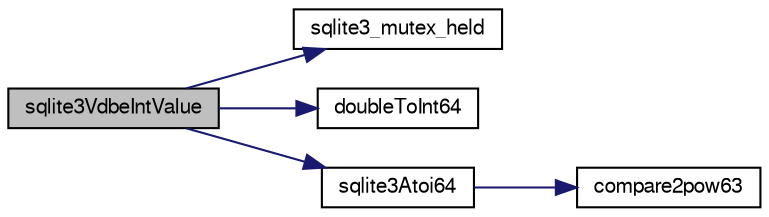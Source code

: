 digraph "sqlite3VdbeIntValue"
{
  edge [fontname="FreeSans",fontsize="10",labelfontname="FreeSans",labelfontsize="10"];
  node [fontname="FreeSans",fontsize="10",shape=record];
  rankdir="LR";
  Node759762 [label="sqlite3VdbeIntValue",height=0.2,width=0.4,color="black", fillcolor="grey75", style="filled", fontcolor="black"];
  Node759762 -> Node759763 [color="midnightblue",fontsize="10",style="solid",fontname="FreeSans"];
  Node759763 [label="sqlite3_mutex_held",height=0.2,width=0.4,color="black", fillcolor="white", style="filled",URL="$sqlite3_8c.html#acf77da68932b6bc163c5e68547ecc3e7"];
  Node759762 -> Node759764 [color="midnightblue",fontsize="10",style="solid",fontname="FreeSans"];
  Node759764 [label="doubleToInt64",height=0.2,width=0.4,color="black", fillcolor="white", style="filled",URL="$sqlite3_8c.html#a85975c48e5a38f9b8c99b72eb72ebc44"];
  Node759762 -> Node759765 [color="midnightblue",fontsize="10",style="solid",fontname="FreeSans"];
  Node759765 [label="sqlite3Atoi64",height=0.2,width=0.4,color="black", fillcolor="white", style="filled",URL="$sqlite3_8c.html#a5b13083911b3dc0a0b54f43acc686a39"];
  Node759765 -> Node759766 [color="midnightblue",fontsize="10",style="solid",fontname="FreeSans"];
  Node759766 [label="compare2pow63",height=0.2,width=0.4,color="black", fillcolor="white", style="filled",URL="$sqlite3_8c.html#adcbebdd3f570175519922276b83132e0"];
}
